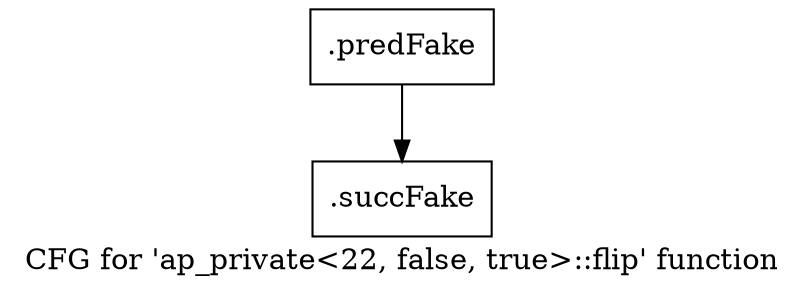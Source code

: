 digraph "CFG for 'ap_private\<22, false, true\>::flip' function" {
	label="CFG for 'ap_private\<22, false, true\>::flip' function";

	Node0x575f620 [shape=record,filename="",linenumber="",label="{.predFake}"];
	Node0x575f620 -> Node0x50e3d60[ callList="" memoryops="" filename="/mnt/xilinx/Vitis_HLS/2021.2/include/etc/ap_private.h" execusionnum="0"];
	Node0x50e3d60 [shape=record,filename="/mnt/xilinx/Vitis_HLS/2021.2/include/etc/ap_private.h",linenumber="2495",label="{.succFake}"];
}
